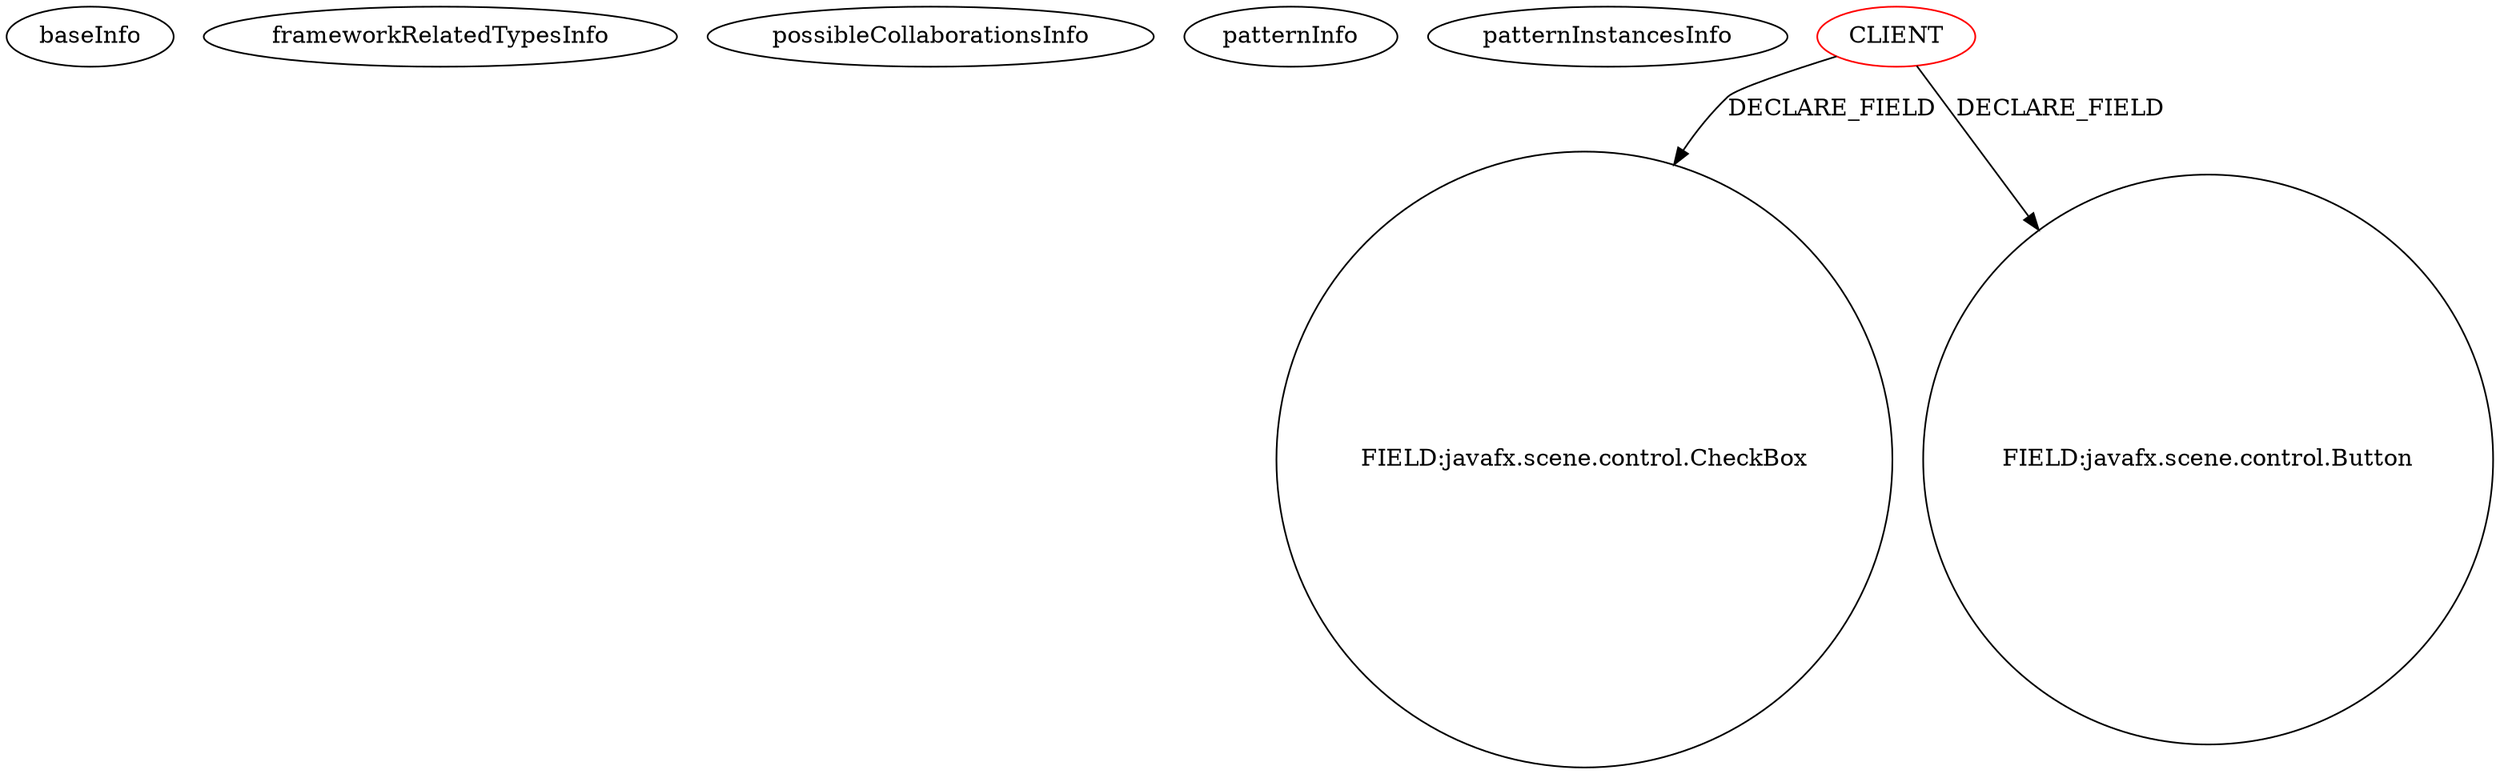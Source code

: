 digraph {
baseInfo[graphId=955,category="pattern",isAnonymous=false,possibleRelation=false]
frameworkRelatedTypesInfo[]
possibleCollaborationsInfo[]
patternInfo[frequency=18.0,patternRootClient=0]
patternInstancesInfo[0="jasonwr-jhuep_ent_web_dev~/jasonwr-jhuep_ent_web_dev/jhuep_ent_web_dev-master/src/hw6/main/WebBuyer.java~WebBuyer~3282",1="dony1990-ProsDesktop~/dony1990-ProsDesktop/ProsDesktop-master/src/nicon/NiconDesktop/guifx/Plugins/PluginsController.java~PluginsController~2568",2="wwtg99-POMA~/wwtg99-POMA/POMA-master/src/cn/edu/suda/gui/InputFrameController.java~InputFrameController~4812",3="tarchan-ClipFX~/tarchan-ClipFX/ClipFX-master/src/com/mac/tarchan/clipfx/ClipFXController.java~ClipFXController~4467",4="novosga-painel-fx~/novosga-painel-fx/painel-fx-master/src/org/novosga/painel/client/ui/Controller.java~Controller~3787",5="henrik-bak-scbuildplanner~/henrik-bak-scbuildplanner/scbuildplanner-master/src/main/java/com/ezzored/starcraftbuildplanner/controller/MainWindowController.java~MainWindowController~2923",6="stoeffu-LotterySystem~/stoeffu-LotterySystem/LotterySystem-master/src/gui/Controller.java~Controller~4315",7="bianconejo-CEFX~/bianconejo-CEFX/CEFX-master/src/cefx/CEPaiementAttenteController.java~CEPaiementAttenteController~2025",8="PatrickOtt-ReservationManager~/PatrickOtt-ReservationManager/ReservationManager-master/src/main/java/de/professional_webworkx/reservationmanager/controller/MainController.java~MainController~1080",9="Totenfluch-TPrivateChat-Client~/Totenfluch-TPrivateChat-Client/TPrivateChat-Client-master/TPvtChat-C/src/me/Totenfluch/pack/Main.java~Main~1483",10="Jamakasi-JMCLauncherFX~/Jamakasi-JMCLauncherFX/JMCLauncherFX-master/src/jmclauncherfx/OptionsWindowController.java~OptionsWindowController~610",11="Jamakasi-JMCLauncherFX~/Jamakasi-JMCLauncherFX/JMCLauncherFX-master/src/jmclauncherfx/MainFormController.java~MainFormController~612",12="demibenari-cd-catalog~/demibenari-cd-catalog/cd-catalog-master/src/cd/catalog/MainFormController.java~MainFormController~2392",13="gleba-cppoints~/gleba-cppoints/cppoints-master/src/cpapp/view/ReadFormController.java~ReadFormController~2757",14="NirmalL-Shark~/NirmalL-Shark/Shark-master/src/Controller.java~Controller~1009",15="borissuska-csv-tools~/borissuska-csv-tools/csv-tools-master/src/main/java/sk/suska/csv_tools/ui/FormController.java~FormController~2203",16="didygo-gce-display~/didygo-gce-display/gce-display-master/src/proto1/DashBoard.java~DashBoard~2407",17="bianconejo-CEFX~/bianconejo-CEFX/CEFX-master/src/cefx/CECommandeController.java~CECommandeController~2084"]
12[label="FIELD:javafx.scene.control.CheckBox",vertexType="FIELD_DECLARATION",isFrameworkType=false,shape=circle]
0[label="CLIENT",vertexType="ROOT_CLIENT_CLASS_DECLARATION",isFrameworkType=false,color=red]
6[label="FIELD:javafx.scene.control.Button",vertexType="FIELD_DECLARATION",isFrameworkType=false,shape=circle]
0->6[label="DECLARE_FIELD"]
0->12[label="DECLARE_FIELD"]
}
